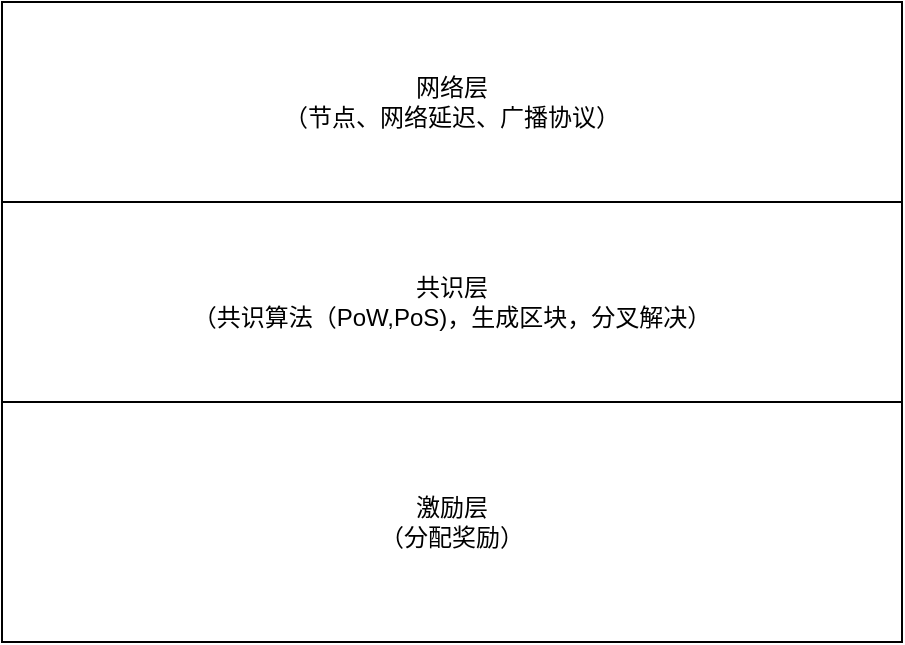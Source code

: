 <mxfile version="21.3.5" type="github">
  <diagram id="prtHgNgQTEPvFCAcTncT" name="Page-1">
    <mxGraphModel dx="1434" dy="700" grid="1" gridSize="10" guides="1" tooltips="1" connect="1" arrows="1" fold="1" page="1" pageScale="1" pageWidth="827" pageHeight="1169" math="0" shadow="0">
      <root>
        <mxCell id="0" />
        <mxCell id="1" parent="0" />
        <mxCell id="GdsqH7Vu9YX9QgZSqa-b-1" value="网络层&lt;br&gt;（节点、网络延迟、广播协议）" style="rounded=0;whiteSpace=wrap;html=1;" vertex="1" parent="1">
          <mxGeometry x="160" y="80" width="450" height="100" as="geometry" />
        </mxCell>
        <mxCell id="GdsqH7Vu9YX9QgZSqa-b-2" value="共识层&lt;br&gt;（共识算法（PoW,PoS)，生成区块，分叉解决）" style="rounded=0;whiteSpace=wrap;html=1;" vertex="1" parent="1">
          <mxGeometry x="160" y="180" width="450" height="100" as="geometry" />
        </mxCell>
        <mxCell id="GdsqH7Vu9YX9QgZSqa-b-3" value="激励层&lt;br&gt;（分配奖励）" style="rounded=0;whiteSpace=wrap;html=1;" vertex="1" parent="1">
          <mxGeometry x="160" y="280" width="450" height="120" as="geometry" />
        </mxCell>
      </root>
    </mxGraphModel>
  </diagram>
</mxfile>
